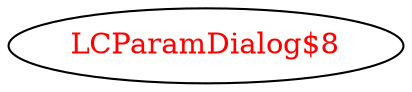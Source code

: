 digraph dependencyGraph {
 concentrate=true;
 ranksep="2.0";
 rankdir="LR"; 
 splines="ortho";
"LCParamDialog$8" [fontcolor="red"];
}